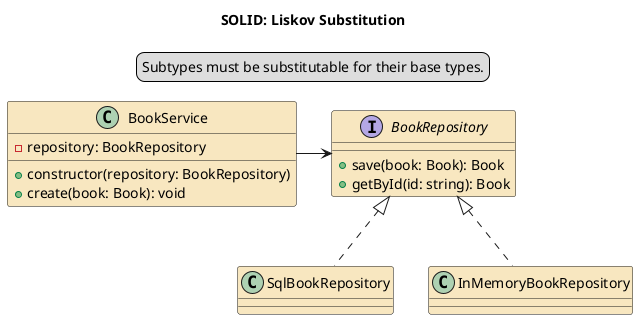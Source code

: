 @startuml
title SOLID: Liskov Substitution

skinparam class {
    BackgroundColor strategy
}

legend top
    Subtypes must be substitutable for their base types.
end legend

interface BookRepository {
    + save(book: Book): Book
    + getById(id: string): Book
}

class BookService {
    - repository: BookRepository
    + constructor(repository: BookRepository)
    + create(book: Book): void
}

BookService -> BookRepository

class SqlBookRepository implements BookRepository
class InMemoryBookRepository implements BookRepository

@enduml